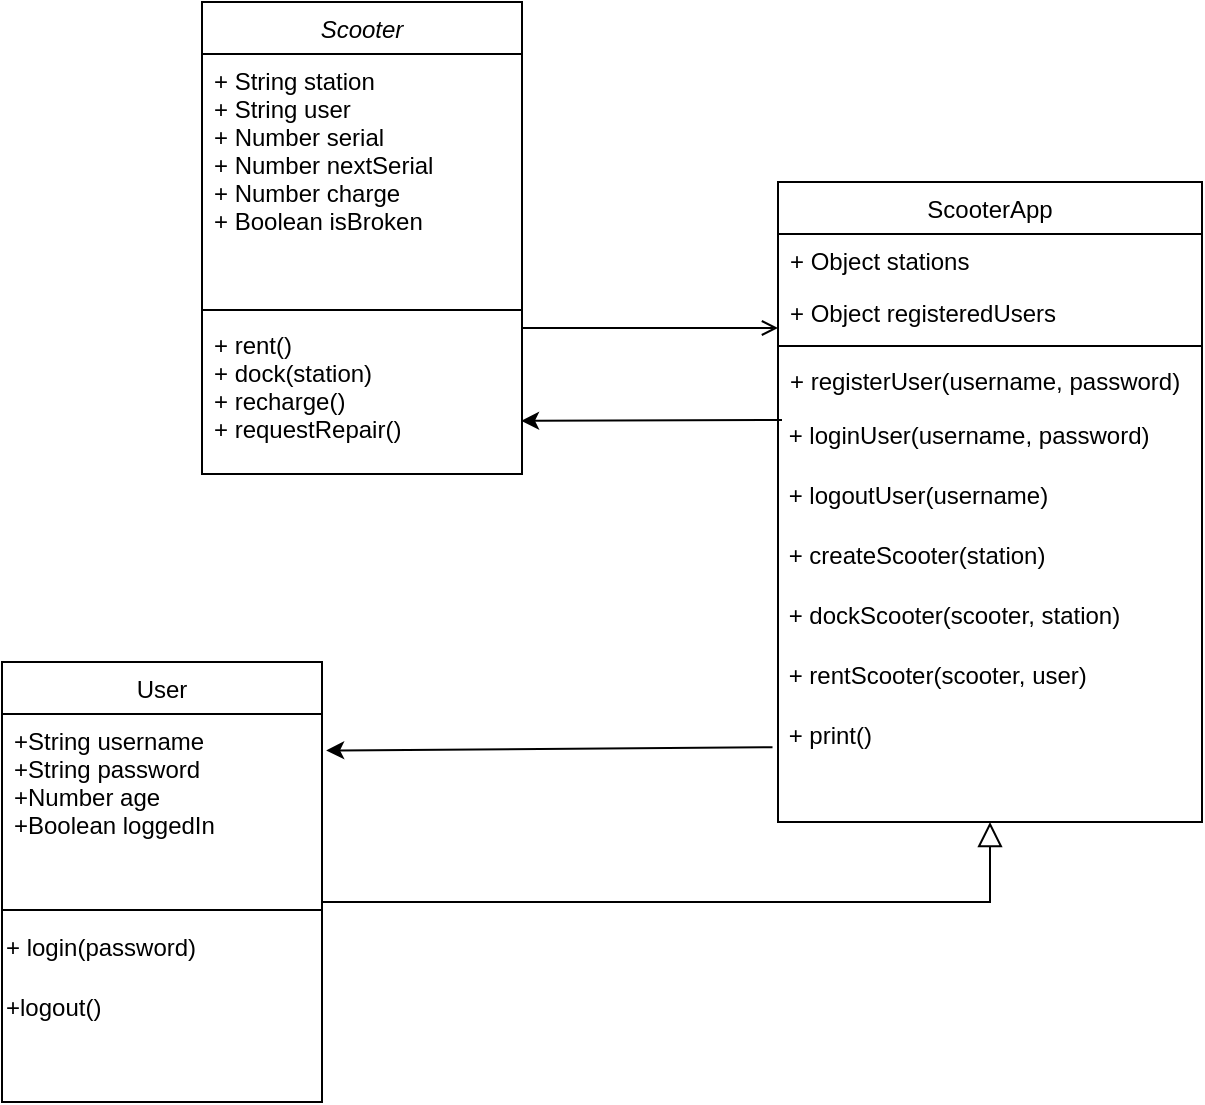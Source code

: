 <mxfile version="20.8.18" type="device"><diagram id="C5RBs43oDa-KdzZeNtuy" name="Page-1"><mxGraphModel dx="1050" dy="581" grid="1" gridSize="10" guides="1" tooltips="1" connect="1" arrows="1" fold="1" page="1" pageScale="1" pageWidth="827" pageHeight="1169" math="0" shadow="0"><root><mxCell id="WIyWlLk6GJQsqaUBKTNV-0"/><mxCell id="WIyWlLk6GJQsqaUBKTNV-1" parent="WIyWlLk6GJQsqaUBKTNV-0"/><mxCell id="zkfFHV4jXpPFQw0GAbJ--0" value="Scooter" style="swimlane;fontStyle=2;align=center;verticalAlign=top;childLayout=stackLayout;horizontal=1;startSize=26;horizontalStack=0;resizeParent=1;resizeLast=0;collapsible=1;marginBottom=0;rounded=0;shadow=0;strokeWidth=1;" parent="WIyWlLk6GJQsqaUBKTNV-1" vertex="1"><mxGeometry x="220" y="30" width="160" height="236" as="geometry"><mxRectangle x="230" y="140" width="160" height="26" as="alternateBounds"/></mxGeometry></mxCell><mxCell id="zkfFHV4jXpPFQw0GAbJ--1" value="+ String station&#10;+ String user&#10;+ Number serial&#10;+ Number nextSerial&#10;+ Number charge&#10;+ Boolean isBroken" style="text;align=left;verticalAlign=top;spacingLeft=4;spacingRight=4;overflow=hidden;rotatable=0;points=[[0,0.5],[1,0.5]];portConstraint=eastwest;" parent="zkfFHV4jXpPFQw0GAbJ--0" vertex="1"><mxGeometry y="26" width="160" height="124" as="geometry"/></mxCell><mxCell id="zkfFHV4jXpPFQw0GAbJ--4" value="" style="line;html=1;strokeWidth=1;align=left;verticalAlign=middle;spacingTop=-1;spacingLeft=3;spacingRight=3;rotatable=0;labelPosition=right;points=[];portConstraint=eastwest;" parent="zkfFHV4jXpPFQw0GAbJ--0" vertex="1"><mxGeometry y="150" width="160" height="8" as="geometry"/></mxCell><mxCell id="zkfFHV4jXpPFQw0GAbJ--5" value="+ rent()&#10;+ dock(station)&#10;+ recharge()&#10;+ requestRepair()" style="text;align=left;verticalAlign=top;spacingLeft=4;spacingRight=4;overflow=hidden;rotatable=0;points=[[0,0.5],[1,0.5]];portConstraint=eastwest;" parent="zkfFHV4jXpPFQw0GAbJ--0" vertex="1"><mxGeometry y="158" width="160" height="68" as="geometry"/></mxCell><mxCell id="zkfFHV4jXpPFQw0GAbJ--6" value="User" style="swimlane;fontStyle=0;align=center;verticalAlign=top;childLayout=stackLayout;horizontal=1;startSize=26;horizontalStack=0;resizeParent=1;resizeLast=0;collapsible=1;marginBottom=0;rounded=0;shadow=0;strokeWidth=1;" parent="WIyWlLk6GJQsqaUBKTNV-1" vertex="1"><mxGeometry x="120" y="360" width="160" height="220" as="geometry"><mxRectangle x="130" y="380" width="160" height="26" as="alternateBounds"/></mxGeometry></mxCell><mxCell id="zkfFHV4jXpPFQw0GAbJ--7" value="+String username&#10;+String password&#10;+Number age&#10;+Boolean loggedIn" style="text;align=left;verticalAlign=top;spacingLeft=4;spacingRight=4;overflow=hidden;rotatable=0;points=[[0,0.5],[1,0.5]];portConstraint=eastwest;" parent="zkfFHV4jXpPFQw0GAbJ--6" vertex="1"><mxGeometry y="26" width="160" height="94" as="geometry"/></mxCell><mxCell id="zkfFHV4jXpPFQw0GAbJ--9" value="" style="line;html=1;strokeWidth=1;align=left;verticalAlign=middle;spacingTop=-1;spacingLeft=3;spacingRight=3;rotatable=0;labelPosition=right;points=[];portConstraint=eastwest;" parent="zkfFHV4jXpPFQw0GAbJ--6" vertex="1"><mxGeometry y="120" width="160" height="8" as="geometry"/></mxCell><mxCell id="hlDFk07jOHmTkfbQ0SDu-0" value="+ login(password)&lt;br&gt;" style="text;html=1;align=left;verticalAlign=middle;resizable=0;points=[];autosize=1;strokeColor=none;fillColor=none;" vertex="1" parent="zkfFHV4jXpPFQw0GAbJ--6"><mxGeometry y="128" width="160" height="30" as="geometry"/></mxCell><mxCell id="hlDFk07jOHmTkfbQ0SDu-1" value="+logout()" style="text;html=1;align=left;verticalAlign=middle;resizable=0;points=[];autosize=1;strokeColor=none;fillColor=none;" vertex="1" parent="zkfFHV4jXpPFQw0GAbJ--6"><mxGeometry y="158" width="160" height="30" as="geometry"/></mxCell><mxCell id="zkfFHV4jXpPFQw0GAbJ--12" value="" style="endArrow=block;endSize=10;endFill=0;shadow=0;strokeWidth=1;rounded=0;edgeStyle=elbowEdgeStyle;elbow=vertical;entryX=0.5;entryY=1;entryDx=0;entryDy=0;" parent="WIyWlLk6GJQsqaUBKTNV-1" source="zkfFHV4jXpPFQw0GAbJ--6" target="zkfFHV4jXpPFQw0GAbJ--17" edge="1"><mxGeometry width="160" relative="1" as="geometry"><mxPoint x="200" y="203" as="sourcePoint"/><mxPoint x="620" y="450" as="targetPoint"/><Array as="points"><mxPoint x="400" y="480"/></Array></mxGeometry></mxCell><mxCell id="zkfFHV4jXpPFQw0GAbJ--17" value="ScooterApp" style="swimlane;fontStyle=0;align=center;verticalAlign=top;childLayout=stackLayout;horizontal=1;startSize=26;horizontalStack=0;resizeParent=1;resizeLast=0;collapsible=1;marginBottom=0;rounded=0;shadow=0;strokeWidth=1;" parent="WIyWlLk6GJQsqaUBKTNV-1" vertex="1"><mxGeometry x="508" y="120" width="212" height="320" as="geometry"><mxRectangle x="550" y="140" width="160" height="26" as="alternateBounds"/></mxGeometry></mxCell><mxCell id="zkfFHV4jXpPFQw0GAbJ--18" value="+ Object stations&#10;" style="text;align=left;verticalAlign=top;spacingLeft=4;spacingRight=4;overflow=hidden;rotatable=0;points=[[0,0.5],[1,0.5]];portConstraint=eastwest;" parent="zkfFHV4jXpPFQw0GAbJ--17" vertex="1"><mxGeometry y="26" width="212" height="26" as="geometry"/></mxCell><mxCell id="zkfFHV4jXpPFQw0GAbJ--19" value="+ Object registeredUsers" style="text;align=left;verticalAlign=top;spacingLeft=4;spacingRight=4;overflow=hidden;rotatable=0;points=[[0,0.5],[1,0.5]];portConstraint=eastwest;rounded=0;shadow=0;html=0;" parent="zkfFHV4jXpPFQw0GAbJ--17" vertex="1"><mxGeometry y="52" width="212" height="26" as="geometry"/></mxCell><mxCell id="zkfFHV4jXpPFQw0GAbJ--23" value="" style="line;html=1;strokeWidth=1;align=left;verticalAlign=middle;spacingTop=-1;spacingLeft=3;spacingRight=3;rotatable=0;labelPosition=right;points=[];portConstraint=eastwest;" parent="zkfFHV4jXpPFQw0GAbJ--17" vertex="1"><mxGeometry y="78" width="212" height="8" as="geometry"/></mxCell><mxCell id="zkfFHV4jXpPFQw0GAbJ--24" value="+ registerUser(username, password)" style="text;align=left;verticalAlign=top;spacingLeft=4;spacingRight=4;overflow=hidden;rotatable=0;points=[[0,0.5],[1,0.5]];portConstraint=eastwest;" parent="zkfFHV4jXpPFQw0GAbJ--17" vertex="1"><mxGeometry y="86" width="212" height="26" as="geometry"/></mxCell><mxCell id="hlDFk07jOHmTkfbQ0SDu-2" value="&amp;nbsp;+ loginUser(username, password)" style="text;html=1;align=left;verticalAlign=middle;resizable=0;points=[];autosize=1;strokeColor=none;fillColor=none;" vertex="1" parent="zkfFHV4jXpPFQw0GAbJ--17"><mxGeometry y="112" width="212" height="30" as="geometry"/></mxCell><mxCell id="hlDFk07jOHmTkfbQ0SDu-3" value="&amp;nbsp;+ logoutUser(username)" style="text;html=1;align=left;verticalAlign=middle;resizable=0;points=[];autosize=1;strokeColor=none;fillColor=none;" vertex="1" parent="zkfFHV4jXpPFQw0GAbJ--17"><mxGeometry y="142" width="212" height="30" as="geometry"/></mxCell><mxCell id="hlDFk07jOHmTkfbQ0SDu-4" value="&amp;nbsp;+ createScooter(station)" style="text;html=1;align=left;verticalAlign=middle;resizable=0;points=[];autosize=1;strokeColor=none;fillColor=none;" vertex="1" parent="zkfFHV4jXpPFQw0GAbJ--17"><mxGeometry y="172" width="212" height="30" as="geometry"/></mxCell><mxCell id="hlDFk07jOHmTkfbQ0SDu-5" value="&amp;nbsp;+ dockScooter(scooter, station)" style="text;html=1;align=left;verticalAlign=middle;resizable=0;points=[];autosize=1;strokeColor=none;fillColor=none;" vertex="1" parent="zkfFHV4jXpPFQw0GAbJ--17"><mxGeometry y="202" width="212" height="30" as="geometry"/></mxCell><mxCell id="hlDFk07jOHmTkfbQ0SDu-8" value="&amp;nbsp;+ rentScooter(scooter, user)" style="text;html=1;align=left;verticalAlign=middle;resizable=0;points=[];autosize=1;strokeColor=none;fillColor=none;" vertex="1" parent="zkfFHV4jXpPFQw0GAbJ--17"><mxGeometry y="232" width="212" height="30" as="geometry"/></mxCell><mxCell id="hlDFk07jOHmTkfbQ0SDu-9" value="&amp;nbsp;+ print()" style="text;html=1;align=left;verticalAlign=middle;resizable=0;points=[];autosize=1;strokeColor=none;fillColor=none;" vertex="1" parent="zkfFHV4jXpPFQw0GAbJ--17"><mxGeometry y="262" width="212" height="30" as="geometry"/></mxCell><mxCell id="zkfFHV4jXpPFQw0GAbJ--26" value="" style="endArrow=open;shadow=0;strokeWidth=1;rounded=0;endFill=1;edgeStyle=elbowEdgeStyle;elbow=vertical;" parent="WIyWlLk6GJQsqaUBKTNV-1" source="zkfFHV4jXpPFQw0GAbJ--0" target="zkfFHV4jXpPFQw0GAbJ--17" edge="1"><mxGeometry x="0.5" y="41" relative="1" as="geometry"><mxPoint x="380" y="192" as="sourcePoint"/><mxPoint x="540" y="192" as="targetPoint"/><mxPoint x="-40" y="32" as="offset"/></mxGeometry></mxCell><mxCell id="zkfFHV4jXpPFQw0GAbJ--28" value="" style="resizable=0;align=right;verticalAlign=bottom;labelBackgroundColor=none;fontSize=12;" parent="zkfFHV4jXpPFQw0GAbJ--26" connectable="0" vertex="1"><mxGeometry x="1" relative="1" as="geometry"><mxPoint x="-7" y="4" as="offset"/></mxGeometry></mxCell><mxCell id="hlDFk07jOHmTkfbQ0SDu-10" value="" style="endArrow=classic;html=1;rounded=0;exitX=-0.013;exitY=0.687;exitDx=0;exitDy=0;exitPerimeter=0;entryX=1.013;entryY=0.194;entryDx=0;entryDy=0;entryPerimeter=0;" edge="1" parent="WIyWlLk6GJQsqaUBKTNV-1" source="hlDFk07jOHmTkfbQ0SDu-9" target="zkfFHV4jXpPFQw0GAbJ--7"><mxGeometry width="50" height="50" relative="1" as="geometry"><mxPoint x="390" y="310" as="sourcePoint"/><mxPoint x="440" y="260" as="targetPoint"/></mxGeometry></mxCell><mxCell id="hlDFk07jOHmTkfbQ0SDu-11" value="" style="endArrow=classic;html=1;rounded=0;entryX=0.997;entryY=0.756;entryDx=0;entryDy=0;entryPerimeter=0;" edge="1" parent="WIyWlLk6GJQsqaUBKTNV-1" target="zkfFHV4jXpPFQw0GAbJ--5"><mxGeometry width="50" height="50" relative="1" as="geometry"><mxPoint x="510" y="239" as="sourcePoint"/><mxPoint x="440" y="260" as="targetPoint"/></mxGeometry></mxCell></root></mxGraphModel></diagram></mxfile>